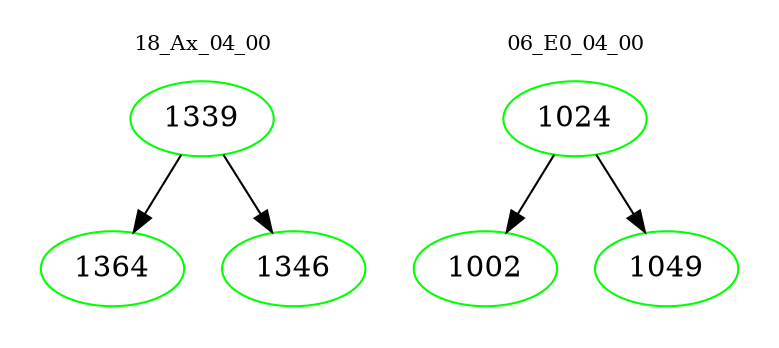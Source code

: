 digraph{
subgraph cluster_0 {
color = white
label = "18_Ax_04_00";
fontsize=10;
T0_1339 [label="1339", color="green"]
T0_1339 -> T0_1364 [color="black"]
T0_1364 [label="1364", color="green"]
T0_1339 -> T0_1346 [color="black"]
T0_1346 [label="1346", color="green"]
}
subgraph cluster_1 {
color = white
label = "06_E0_04_00";
fontsize=10;
T1_1024 [label="1024", color="green"]
T1_1024 -> T1_1002 [color="black"]
T1_1002 [label="1002", color="green"]
T1_1024 -> T1_1049 [color="black"]
T1_1049 [label="1049", color="green"]
}
}
